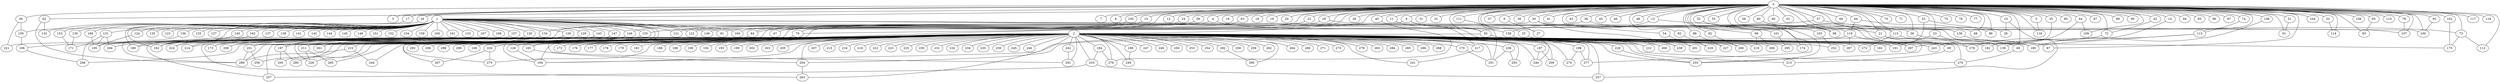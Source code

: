 
graph graphname {
    0 -- 1
0 -- 2
0 -- 3
0 -- 4
0 -- 5
0 -- 6
0 -- 7
0 -- 8
0 -- 9
0 -- 10
0 -- 11
0 -- 12
0 -- 13
0 -- 14
0 -- 15
0 -- 16
0 -- 17
0 -- 18
0 -- 19
0 -- 20
0 -- 21
0 -- 22
0 -- 23
0 -- 24
0 -- 25
0 -- 26
0 -- 27
0 -- 28
0 -- 29
0 -- 30
0 -- 31
0 -- 32
0 -- 33
0 -- 34
0 -- 35
0 -- 36
0 -- 37
0 -- 38
0 -- 39
0 -- 40
0 -- 41
0 -- 42
0 -- 43
0 -- 44
0 -- 45
0 -- 46
0 -- 47
0 -- 48
0 -- 49
0 -- 50
0 -- 51
0 -- 52
0 -- 53
0 -- 54
0 -- 55
0 -- 56
0 -- 57
0 -- 58
0 -- 59
0 -- 60
0 -- 61
0 -- 62
0 -- 63
0 -- 64
0 -- 65
0 -- 66
0 -- 67
0 -- 68
0 -- 69
0 -- 70
0 -- 71
0 -- 72
0 -- 73
0 -- 74
0 -- 75
0 -- 76
0 -- 77
0 -- 78
0 -- 79
0 -- 80
0 -- 81
0 -- 82
0 -- 83
0 -- 84
0 -- 85
0 -- 86
0 -- 87
0 -- 88
0 -- 89
0 -- 90
0 -- 91
0 -- 92
0 -- 93
0 -- 94
0 -- 95
0 -- 96
0 -- 97
0 -- 98
0 -- 99
0 -- 100
0 -- 101
0 -- 102
0 -- 103
0 -- 104
0 -- 105
0 -- 106
0 -- 107
0 -- 108
0 -- 109
0 -- 110
0 -- 111
0 -- 112
0 -- 113
0 -- 114
0 -- 115
0 -- 116
0 -- 117
0 -- 118
0 -- 119
1 -- 128
1 -- 130
1 -- 131
1 -- 132
1 -- 133
1 -- 134
1 -- 129
1 -- 136
1 -- 137
1 -- 138
1 -- 139
1 -- 140
1 -- 141
1 -- 142
1 -- 143
1 -- 144
1 -- 145
1 -- 146
1 -- 147
1 -- 148
1 -- 149
1 -- 150
1 -- 151
1 -- 152
1 -- 153
1 -- 154
1 -- 155
1 -- 156
1 -- 157
1 -- 158
1 -- 159
1 -- 160
1 -- 161
1 -- 162
1 -- 163
1 -- 164
1 -- 165
1 -- 166
1 -- 167
1 -- 168
1 -- 135
1 -- 120
1 -- 121
1 -- 122
1 -- 123
1 -- 124
1 -- 125
1 -- 126
1 -- 127
1 -- 81
1 -- 100
2 -- 169
2 -- 170
2 -- 171
2 -- 172
2 -- 173
2 -- 174
2 -- 175
2 -- 176
2 -- 177
2 -- 178
2 -- 179
2 -- 180
2 -- 181
2 -- 182
2 -- 183
2 -- 184
2 -- 185
2 -- 186
2 -- 187
2 -- 188
2 -- 189
2 -- 190
2 -- 191
2 -- 192
2 -- 193
2 -- 194
2 -- 195
2 -- 196
2 -- 197
2 -- 198
2 -- 199
2 -- 200
2 -- 201
2 -- 202
2 -- 203
2 -- 204
2 -- 205
2 -- 206
2 -- 207
2 -- 208
2 -- 209
2 -- 210
2 -- 211
2 -- 212
2 -- 213
2 -- 214
2 -- 215
2 -- 216
2 -- 217
2 -- 218
2 -- 219
2 -- 220
2 -- 221
2 -- 222
2 -- 223
2 -- 224
2 -- 225
2 -- 226
2 -- 227
2 -- 228
2 -- 229
2 -- 230
2 -- 231
2 -- 232
2 -- 233
2 -- 234
2 -- 235
2 -- 236
2 -- 237
2 -- 238
2 -- 239
2 -- 240
2 -- 241
2 -- 242
2 -- 243
2 -- 244
2 -- 245
2 -- 246
2 -- 247
2 -- 248
2 -- 249
2 -- 250
2 -- 251
2 -- 252
2 -- 253
2 -- 254
2 -- 255
2 -- 256
2 -- 257
2 -- 258
2 -- 259
2 -- 260
2 -- 261
2 -- 262
2 -- 263
2 -- 264
2 -- 265
2 -- 266
2 -- 267
2 -- 268
2 -- 269
2 -- 270
2 -- 271
2 -- 272
2 -- 273
2 -- 274
2 -- 275
2 -- 276
2 -- 277
2 -- 278
2 -- 279
2 -- 280
2 -- 281
2 -- 282
2 -- 283
2 -- 284
2 -- 285
2 -- 286
2 -- 287
2 -- 288
2 -- 289
2 -- 290
2 -- 291
2 -- 292
2 -- 293
2 -- 294
2 -- 295
2 -- 296
2 -- 297
2 -- 298
2 -- 299
4 -- 36
4 -- 195
5 -- 116
6 -- 27
9 -- 240
9 -- 50
9 -- 275
10 -- 257
10 -- 28
11 -- 217
13 -- 158
13 -- 21
14 -- 278
15 -- 146
15 -- 155
17 -- 180
21 -- 270
21 -- 69
22 -- 164
22 -- 47
23 -- 278
23 -- 191
24 -- 121
25 -- 269
29 -- 277
29 -- 84
30 -- 107
30 -- 165
30 -- 238
33 -- 114
34 -- 162
35 -- 297
36 -- 49
38 -- 98
38 -- 194
40 -- 276
42 -- 72
44 -- 109
44 -- 243
49 -- 270
50 -- 194
50 -- 67
51 -- 91
52 -- 174
52 -- 115
52 -- 255
53 -- 86
53 -- 181
54 -- 291
56 -- 221
56 -- 150
57 -- 79
57 -- 73
59 -- 122
59 -- 211
62 -- 132
62 -- 289
63 -- 149
64 -- 68
64 -- 119
65 -- 83
69 -- 213
72 -- 139
73 -- 112
73 -- 175
74 -- 113
78 -- 107
79 -- 128
80 -- 98
80 -- 255
82 -- 229
84 -- 162
88 -- 227
92 -- 260
93 -- 100
99 -- 206
99 -- 219
101 -- 295
102 -- 175
103 -- 252
105 -- 134
106 -- 185
111 -- 251
113 -- 182
113 -- 185
115 -- 272
115 -- 139
119 -- 204
119 -- 287
119 -- 297
120 -- 208
124 -- 195
126 -- 194
126 -- 180
128 -- 194
129 -- 197
130 -- 171
131 -- 268
131 -- 294
131 -- 195
134 -- 201
136 -- 185
140 -- 224
143 -- 237
143 -- 165
146 -- 211
146 -- 162
146 -- 263
147 -- 281
147 -- 162
150 -- 196
153 -- 171
155 -- 228
155 -- 261
156 -- 289
157 -- 173
158 -- 212
163 -- 214
165 -- 204
166 -- 195
170 -- 251
184 -- 233
184 -- 276
187 -- 240
187 -- 209
189 -- 249
196 -- 268
197 -- 280
197 -- 200
198 -- 274
198 -- 277
201 -- 256
201 -- 289
204 -- 263
210 -- 289
210 -- 244
211 -- 228
211 -- 265
217 -- 241
220 -- 275
220 -- 267
226 -- 255
233 -- 237
233 -- 257
236 -- 251
236 -- 293
242 -- 281
282 -- 290

}

